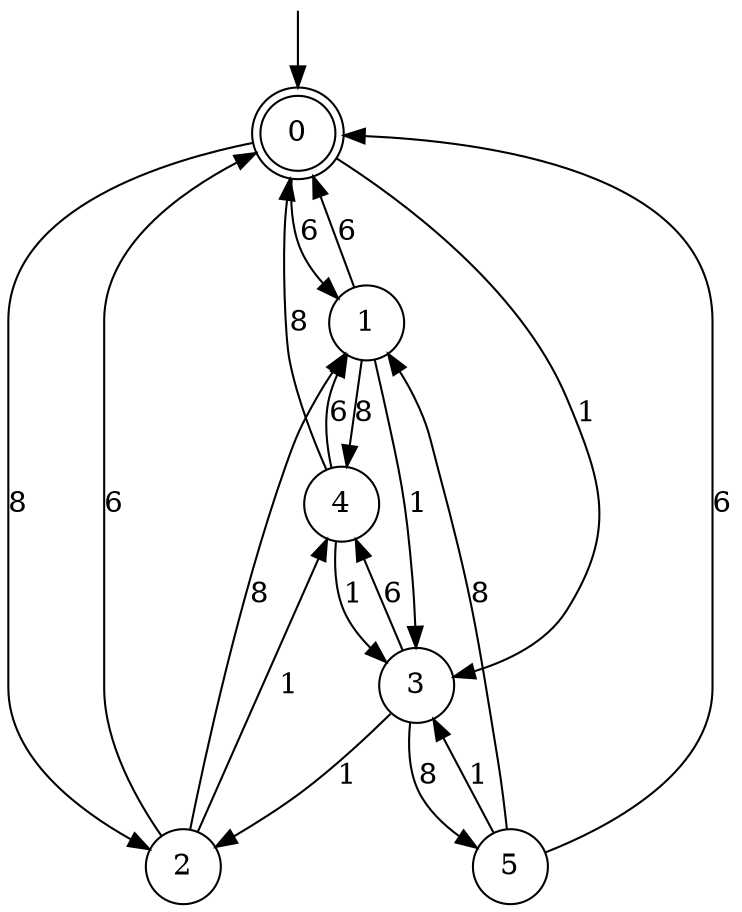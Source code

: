 digraph g {

	s0 [shape="doublecircle" label="0"];
	s1 [shape="circle" label="1"];
	s2 [shape="circle" label="2"];
	s3 [shape="circle" label="3"];
	s4 [shape="circle" label="4"];
	s5 [shape="circle" label="5"];
	s0 -> s1 [label="6"];
	s0 -> s2 [label="8"];
	s0 -> s3 [label="1"];
	s1 -> s0 [label="6"];
	s1 -> s4 [label="8"];
	s1 -> s3 [label="1"];
	s2 -> s0 [label="6"];
	s2 -> s1 [label="8"];
	s2 -> s4 [label="1"];
	s3 -> s4 [label="6"];
	s3 -> s5 [label="8"];
	s3 -> s2 [label="1"];
	s4 -> s1 [label="6"];
	s4 -> s0 [label="8"];
	s4 -> s3 [label="1"];
	s5 -> s0 [label="6"];
	s5 -> s1 [label="8"];
	s5 -> s3 [label="1"];

__start0 [label="" shape="none" width="0" height="0"];
__start0 -> s0;

}
